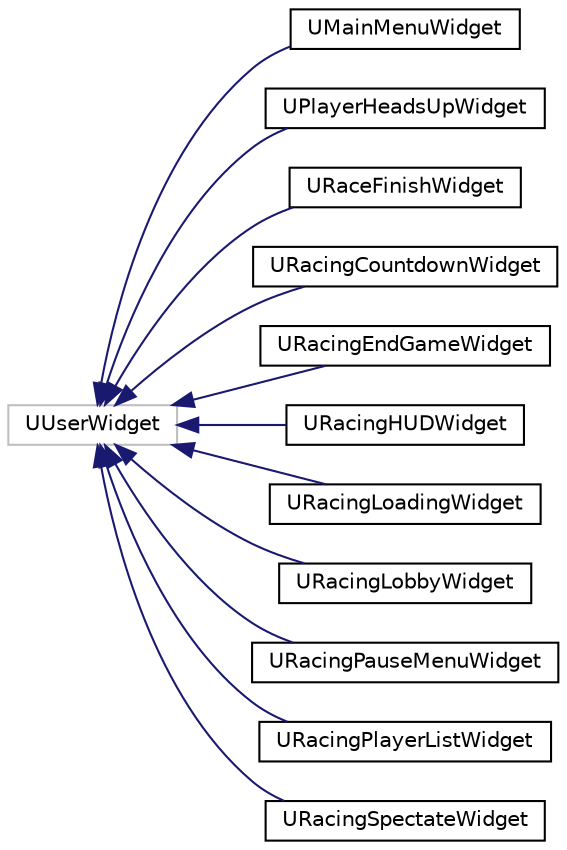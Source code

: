 digraph "Graphical Class Hierarchy"
{
 // LATEX_PDF_SIZE
  edge [fontname="Helvetica",fontsize="10",labelfontname="Helvetica",labelfontsize="10"];
  node [fontname="Helvetica",fontsize="10",shape=record];
  rankdir="LR";
  Node1 [label="UUserWidget",height=0.2,width=0.4,color="grey75", fillcolor="white", style="filled",tooltip=" "];
  Node1 -> Node0 [dir="back",color="midnightblue",fontsize="10",style="solid",fontname="Helvetica"];
  Node0 [label="UMainMenuWidget",height=0.2,width=0.4,color="black", fillcolor="white", style="filled",URL="$class_u_main_menu_widget.html",tooltip=" "];
  Node1 -> Node3 [dir="back",color="midnightblue",fontsize="10",style="solid",fontname="Helvetica"];
  Node3 [label="UPlayerHeadsUpWidget",height=0.2,width=0.4,color="black", fillcolor="white", style="filled",URL="$class_u_player_heads_up_widget.html",tooltip=" "];
  Node1 -> Node4 [dir="back",color="midnightblue",fontsize="10",style="solid",fontname="Helvetica"];
  Node4 [label="URaceFinishWidget",height=0.2,width=0.4,color="black", fillcolor="white", style="filled",URL="$class_u_race_finish_widget.html",tooltip=" "];
  Node1 -> Node5 [dir="back",color="midnightblue",fontsize="10",style="solid",fontname="Helvetica"];
  Node5 [label="URacingCountdownWidget",height=0.2,width=0.4,color="black", fillcolor="white", style="filled",URL="$class_u_racing_countdown_widget.html",tooltip=" "];
  Node1 -> Node6 [dir="back",color="midnightblue",fontsize="10",style="solid",fontname="Helvetica"];
  Node6 [label="URacingEndGameWidget",height=0.2,width=0.4,color="black", fillcolor="white", style="filled",URL="$class_u_racing_end_game_widget.html",tooltip=" "];
  Node1 -> Node7 [dir="back",color="midnightblue",fontsize="10",style="solid",fontname="Helvetica"];
  Node7 [label="URacingHUDWidget",height=0.2,width=0.4,color="black", fillcolor="white", style="filled",URL="$class_u_racing_h_u_d_widget.html",tooltip=" "];
  Node1 -> Node8 [dir="back",color="midnightblue",fontsize="10",style="solid",fontname="Helvetica"];
  Node8 [label="URacingLoadingWidget",height=0.2,width=0.4,color="black", fillcolor="white", style="filled",URL="$class_u_racing_loading_widget.html",tooltip=" "];
  Node1 -> Node9 [dir="back",color="midnightblue",fontsize="10",style="solid",fontname="Helvetica"];
  Node9 [label="URacingLobbyWidget",height=0.2,width=0.4,color="black", fillcolor="white", style="filled",URL="$class_u_racing_lobby_widget.html",tooltip=" "];
  Node1 -> Node10 [dir="back",color="midnightblue",fontsize="10",style="solid",fontname="Helvetica"];
  Node10 [label="URacingPauseMenuWidget",height=0.2,width=0.4,color="black", fillcolor="white", style="filled",URL="$class_u_racing_pause_menu_widget.html",tooltip=" "];
  Node1 -> Node11 [dir="back",color="midnightblue",fontsize="10",style="solid",fontname="Helvetica"];
  Node11 [label="URacingPlayerListWidget",height=0.2,width=0.4,color="black", fillcolor="white", style="filled",URL="$class_u_racing_player_list_widget.html",tooltip=" "];
  Node1 -> Node12 [dir="back",color="midnightblue",fontsize="10",style="solid",fontname="Helvetica"];
  Node12 [label="URacingSpectateWidget",height=0.2,width=0.4,color="black", fillcolor="white", style="filled",URL="$class_u_racing_spectate_widget.html",tooltip=" "];
}
